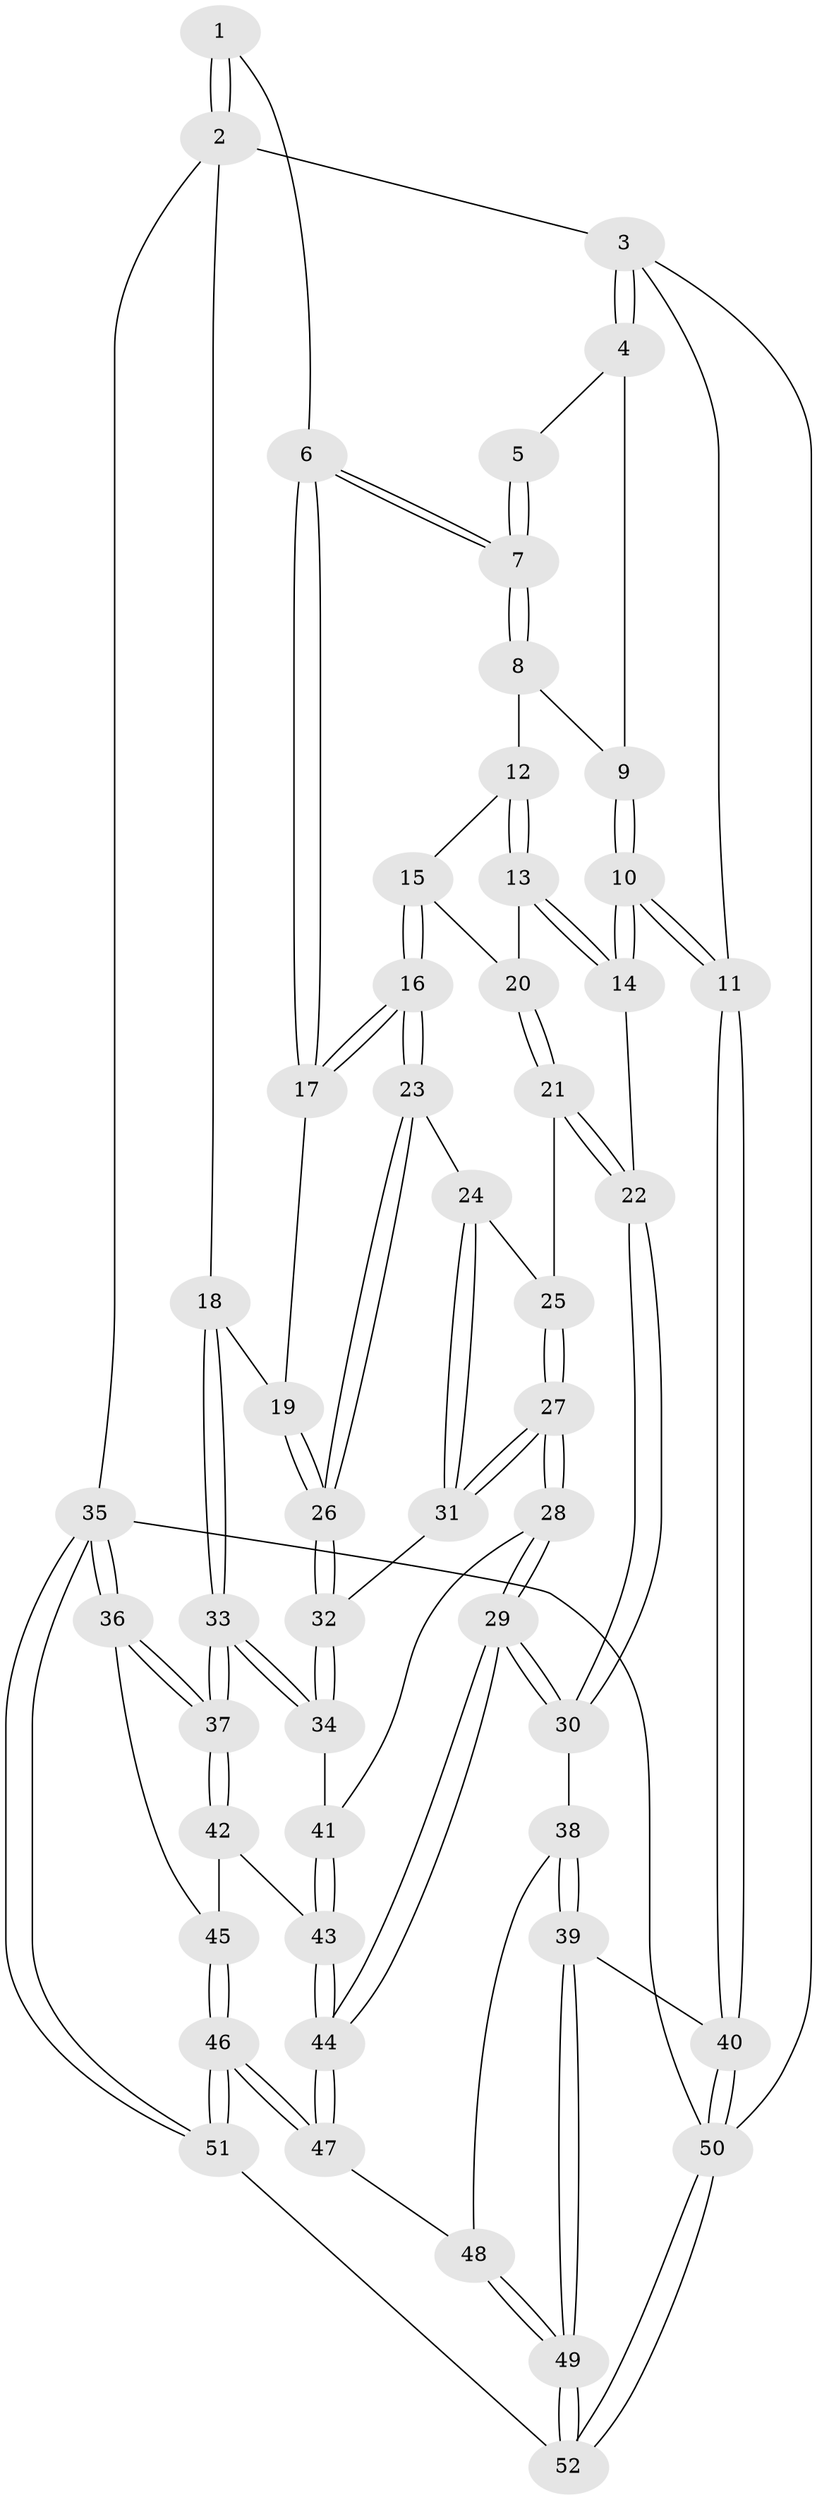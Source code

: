 // Generated by graph-tools (version 1.1) at 2025/27/03/09/25 03:27:09]
// undirected, 52 vertices, 127 edges
graph export_dot {
graph [start="1"]
  node [color=gray90,style=filled];
  1 [pos="+1+0"];
  2 [pos="+1+0"];
  3 [pos="+0+0"];
  4 [pos="+0.3749969865823972+0"];
  5 [pos="+0.6845748639416483+0"];
  6 [pos="+0.7836625123367706+0.16632184930226634"];
  7 [pos="+0.7627775784181602+0.1476979149695457"];
  8 [pos="+0.4328935546279583+0"];
  9 [pos="+0.39433561096171044+0"];
  10 [pos="+0.12476238078170201+0.3964612289146794"];
  11 [pos="+0.034155822399386436+0.41408509996601905"];
  12 [pos="+0.4426196909666979+0.03267006669997864"];
  13 [pos="+0.37649665034813296+0.30922320404253567"];
  14 [pos="+0.28035378569880426+0.434354358962618"];
  15 [pos="+0.5506822972426483+0.25529035829400704"];
  16 [pos="+0.7853147592569407+0.2434391986706006"];
  17 [pos="+0.793619276107083+0.22495006707251855"];
  18 [pos="+1+0.16666548995680908"];
  19 [pos="+1+0.21269276637284126"];
  20 [pos="+0.5429625184167158+0.2808849630754564"];
  21 [pos="+0.5431304133405621+0.3213500631654425"];
  22 [pos="+0.33190586419112955+0.469061070593376"];
  23 [pos="+0.7877853930902794+0.303106095316758"];
  24 [pos="+0.6622742734101446+0.3987474162664064"];
  25 [pos="+0.5515423322894235+0.33525289196365043"];
  26 [pos="+0.8690244172681965+0.44042649932602534"];
  27 [pos="+0.5339157709355935+0.5840564712632149"];
  28 [pos="+0.5214612875621089+0.6069068548950226"];
  29 [pos="+0.5010667758924046+0.6224211192867791"];
  30 [pos="+0.41871513180865677+0.5697171286223002"];
  31 [pos="+0.6504028930144208+0.45475916913636294"];
  32 [pos="+0.8984016185200783+0.5467973556037928"];
  33 [pos="+1+0.6766778977282265"];
  34 [pos="+0.9058343766390797+0.5619424576366945"];
  35 [pos="+1+1"];
  36 [pos="+1+0.8503511870907311"];
  37 [pos="+1+0.8157473279823647"];
  38 [pos="+0.20350576646318708+0.7263585482105076"];
  39 [pos="+0.08440849126836605+0.7194423553030626"];
  40 [pos="+0+0.6787006547829668"];
  41 [pos="+0.8585878159002731+0.5840504551675495"];
  42 [pos="+0.7443689937707336+0.758077909282234"];
  43 [pos="+0.7419683135229076+0.7384937382321987"];
  44 [pos="+0.5047487039333896+0.6598597035612718"];
  45 [pos="+0.7339171234318833+0.8857728363584296"];
  46 [pos="+0.5312534141641763+1"];
  47 [pos="+0.48825690345892203+0.7754015207220984"];
  48 [pos="+0.27611876238656957+0.7746137250269075"];
  49 [pos="+0.260399629906162+0.9256116759468812"];
  50 [pos="+0+1"];
  51 [pos="+0.5056702773551744+1"];
  52 [pos="+0.35216737393863967+1"];
  1 -- 2;
  1 -- 2;
  1 -- 6;
  2 -- 3;
  2 -- 18;
  2 -- 35;
  3 -- 4;
  3 -- 4;
  3 -- 11;
  3 -- 50;
  4 -- 5;
  4 -- 9;
  5 -- 7;
  5 -- 7;
  6 -- 7;
  6 -- 7;
  6 -- 17;
  6 -- 17;
  7 -- 8;
  7 -- 8;
  8 -- 9;
  8 -- 12;
  9 -- 10;
  9 -- 10;
  10 -- 11;
  10 -- 11;
  10 -- 14;
  10 -- 14;
  11 -- 40;
  11 -- 40;
  12 -- 13;
  12 -- 13;
  12 -- 15;
  13 -- 14;
  13 -- 14;
  13 -- 20;
  14 -- 22;
  15 -- 16;
  15 -- 16;
  15 -- 20;
  16 -- 17;
  16 -- 17;
  16 -- 23;
  16 -- 23;
  17 -- 19;
  18 -- 19;
  18 -- 33;
  18 -- 33;
  19 -- 26;
  19 -- 26;
  20 -- 21;
  20 -- 21;
  21 -- 22;
  21 -- 22;
  21 -- 25;
  22 -- 30;
  22 -- 30;
  23 -- 24;
  23 -- 26;
  23 -- 26;
  24 -- 25;
  24 -- 31;
  24 -- 31;
  25 -- 27;
  25 -- 27;
  26 -- 32;
  26 -- 32;
  27 -- 28;
  27 -- 28;
  27 -- 31;
  27 -- 31;
  28 -- 29;
  28 -- 29;
  28 -- 41;
  29 -- 30;
  29 -- 30;
  29 -- 44;
  29 -- 44;
  30 -- 38;
  31 -- 32;
  32 -- 34;
  32 -- 34;
  33 -- 34;
  33 -- 34;
  33 -- 37;
  33 -- 37;
  34 -- 41;
  35 -- 36;
  35 -- 36;
  35 -- 51;
  35 -- 51;
  35 -- 50;
  36 -- 37;
  36 -- 37;
  36 -- 45;
  37 -- 42;
  37 -- 42;
  38 -- 39;
  38 -- 39;
  38 -- 48;
  39 -- 40;
  39 -- 49;
  39 -- 49;
  40 -- 50;
  40 -- 50;
  41 -- 43;
  41 -- 43;
  42 -- 43;
  42 -- 45;
  43 -- 44;
  43 -- 44;
  44 -- 47;
  44 -- 47;
  45 -- 46;
  45 -- 46;
  46 -- 47;
  46 -- 47;
  46 -- 51;
  46 -- 51;
  47 -- 48;
  48 -- 49;
  48 -- 49;
  49 -- 52;
  49 -- 52;
  50 -- 52;
  50 -- 52;
  51 -- 52;
}
